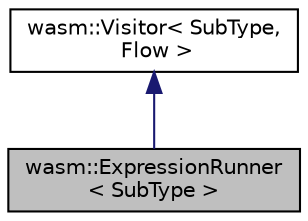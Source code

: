 digraph "wasm::ExpressionRunner&lt; SubType &gt;"
{
  edge [fontname="Helvetica",fontsize="10",labelfontname="Helvetica",labelfontsize="10"];
  node [fontname="Helvetica",fontsize="10",shape=record];
  Node2 [label="wasm::ExpressionRunner\l\< SubType \>",height=0.2,width=0.4,color="black", fillcolor="grey75", style="filled", fontcolor="black"];
  Node3 -> Node2 [dir="back",color="midnightblue",fontsize="10",style="solid",fontname="Helvetica"];
  Node3 [label="wasm::Visitor\< SubType,\l Flow \>",height=0.2,width=0.4,color="black", fillcolor="white", style="filled",URL="$structwasm_1_1_visitor.html"];
}
